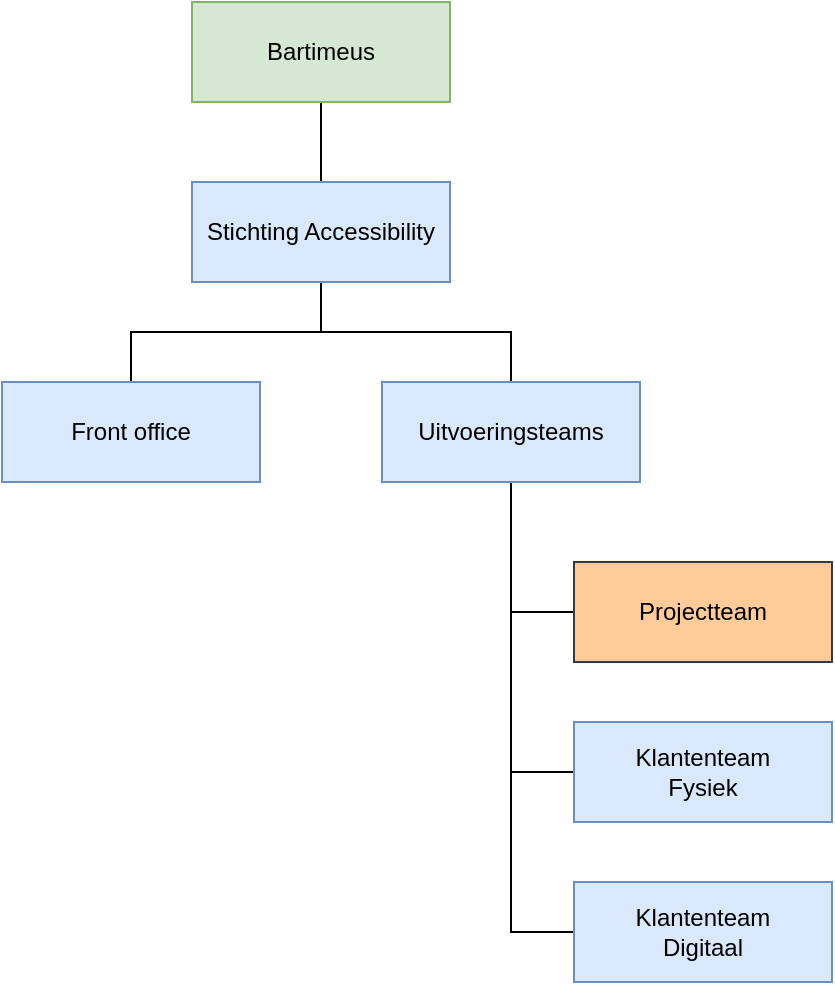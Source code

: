 <mxfile version="17.4.6"><diagram id="SgtutlwvroSSP8AUzavs" name="Page-1"><mxGraphModel dx="1422" dy="780" grid="1" gridSize="10" guides="1" tooltips="1" connect="1" arrows="1" fold="1" page="1" pageScale="1" pageWidth="827" pageHeight="1169" math="0" shadow="0"><root><mxCell id="0"/><mxCell id="1" parent="0"/><mxCell id="WkhzsGtq6aorWGt_GafA-5" style="edgeStyle=orthogonalEdgeStyle;rounded=0;orthogonalLoop=1;jettySize=auto;html=1;endArrow=none;endFill=0;" parent="1" source="WkhzsGtq6aorWGt_GafA-1" target="WkhzsGtq6aorWGt_GafA-2" edge="1"><mxGeometry relative="1" as="geometry"/></mxCell><mxCell id="WkhzsGtq6aorWGt_GafA-1" value="Bartimeus" style="rounded=0;whiteSpace=wrap;html=1;fillColor=#d5e8d4;strokeColor=#82b366;" parent="1" vertex="1"><mxGeometry x="349" y="80" width="129" height="50" as="geometry"/></mxCell><mxCell id="WkhzsGtq6aorWGt_GafA-8" style="edgeStyle=orthogonalEdgeStyle;rounded=0;orthogonalLoop=1;jettySize=auto;html=1;endArrow=none;endFill=0;" parent="1" source="WkhzsGtq6aorWGt_GafA-2" target="WkhzsGtq6aorWGt_GafA-7" edge="1"><mxGeometry relative="1" as="geometry"/></mxCell><mxCell id="WkhzsGtq6aorWGt_GafA-9" style="edgeStyle=orthogonalEdgeStyle;rounded=0;orthogonalLoop=1;jettySize=auto;html=1;endArrow=none;endFill=0;" parent="1" source="WkhzsGtq6aorWGt_GafA-2" target="WkhzsGtq6aorWGt_GafA-6" edge="1"><mxGeometry relative="1" as="geometry"/></mxCell><mxCell id="WkhzsGtq6aorWGt_GafA-2" value="Stichting Accessibility" style="rounded=0;whiteSpace=wrap;html=1;fillColor=#dae8fc;strokeColor=#6c8ebf;" parent="1" vertex="1"><mxGeometry x="349" y="170" width="129" height="50" as="geometry"/></mxCell><mxCell id="WkhzsGtq6aorWGt_GafA-6" value="Front office" style="rounded=0;whiteSpace=wrap;html=1;fillColor=#dae8fc;strokeColor=#6c8ebf;" parent="1" vertex="1"><mxGeometry x="254" y="270" width="129" height="50" as="geometry"/></mxCell><mxCell id="WkhzsGtq6aorWGt_GafA-13" style="edgeStyle=orthogonalEdgeStyle;rounded=0;orthogonalLoop=1;jettySize=auto;html=1;endArrow=none;endFill=0;" parent="1" source="WkhzsGtq6aorWGt_GafA-7" target="WkhzsGtq6aorWGt_GafA-10" edge="1"><mxGeometry relative="1" as="geometry"><Array as="points"><mxPoint x="509" y="385"/></Array></mxGeometry></mxCell><mxCell id="WkhzsGtq6aorWGt_GafA-14" style="edgeStyle=orthogonalEdgeStyle;rounded=0;orthogonalLoop=1;jettySize=auto;html=1;endArrow=none;endFill=0;" parent="1" source="WkhzsGtq6aorWGt_GafA-7" target="WkhzsGtq6aorWGt_GafA-11" edge="1"><mxGeometry relative="1" as="geometry"><Array as="points"><mxPoint x="509" y="465"/></Array></mxGeometry></mxCell><mxCell id="WkhzsGtq6aorWGt_GafA-15" style="edgeStyle=orthogonalEdgeStyle;rounded=0;orthogonalLoop=1;jettySize=auto;html=1;endArrow=none;endFill=0;" parent="1" source="WkhzsGtq6aorWGt_GafA-7" target="WkhzsGtq6aorWGt_GafA-12" edge="1"><mxGeometry relative="1" as="geometry"><Array as="points"><mxPoint x="509" y="545"/></Array></mxGeometry></mxCell><mxCell id="WkhzsGtq6aorWGt_GafA-7" value="Uitvoeringsteams" style="rounded=0;whiteSpace=wrap;html=1;fillColor=#dae8fc;strokeColor=#6c8ebf;" parent="1" vertex="1"><mxGeometry x="444" y="270" width="129" height="50" as="geometry"/></mxCell><mxCell id="WkhzsGtq6aorWGt_GafA-10" value="Projectteam" style="rounded=0;whiteSpace=wrap;html=1;fillColor=#ffcc99;strokeColor=#36393d;" parent="1" vertex="1"><mxGeometry x="540" y="360" width="129" height="50" as="geometry"/></mxCell><mxCell id="WkhzsGtq6aorWGt_GafA-11" value="Klantenteam&lt;br&gt;Fysiek" style="rounded=0;whiteSpace=wrap;html=1;fillColor=#dae8fc;strokeColor=#6c8ebf;" parent="1" vertex="1"><mxGeometry x="540" y="440" width="129" height="50" as="geometry"/></mxCell><mxCell id="WkhzsGtq6aorWGt_GafA-12" value="&lt;div&gt;Klantenteam&lt;/div&gt;&lt;div&gt;Digitaal&lt;br&gt;&lt;/div&gt;" style="rounded=0;whiteSpace=wrap;html=1;fillColor=#dae8fc;strokeColor=#6c8ebf;" parent="1" vertex="1"><mxGeometry x="540" y="520" width="129" height="50" as="geometry"/></mxCell></root></mxGraphModel></diagram></mxfile>